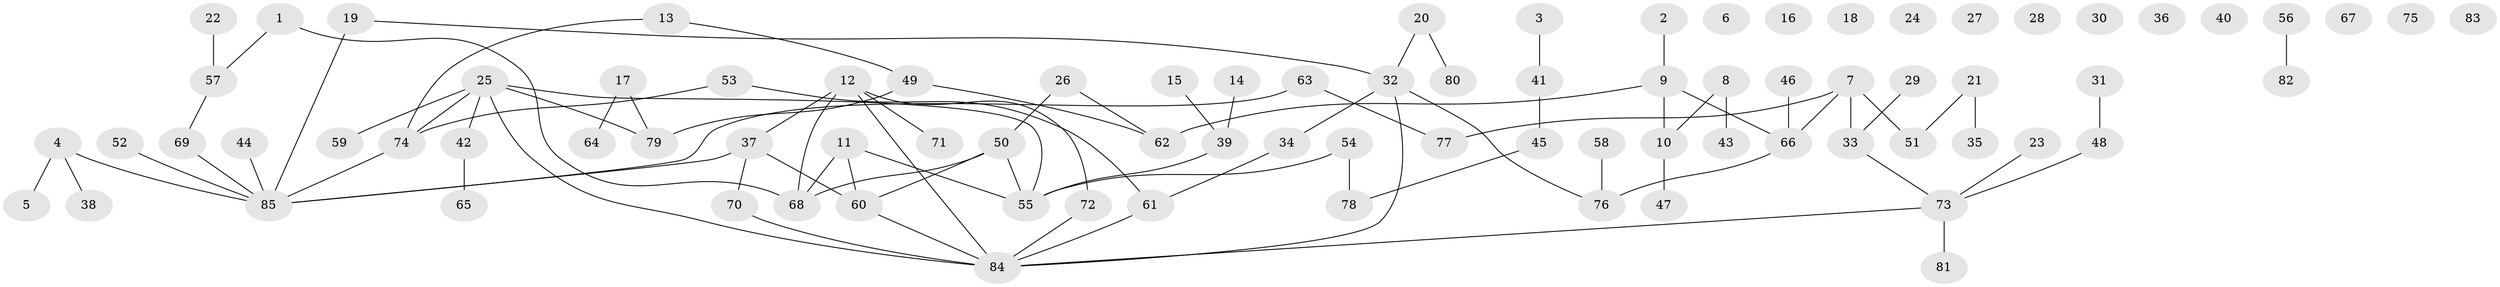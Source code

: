 // coarse degree distribution, {4: 0.10344827586206896, 1: 0.3103448275862069, 9: 0.017241379310344827, 0: 0.22413793103448276, 5: 0.06896551724137931, 2: 0.15517241379310345, 3: 0.06896551724137931, 6: 0.034482758620689655, 7: 0.017241379310344827}
// Generated by graph-tools (version 1.1) at 2025/41/03/06/25 10:41:20]
// undirected, 85 vertices, 88 edges
graph export_dot {
graph [start="1"]
  node [color=gray90,style=filled];
  1;
  2;
  3;
  4;
  5;
  6;
  7;
  8;
  9;
  10;
  11;
  12;
  13;
  14;
  15;
  16;
  17;
  18;
  19;
  20;
  21;
  22;
  23;
  24;
  25;
  26;
  27;
  28;
  29;
  30;
  31;
  32;
  33;
  34;
  35;
  36;
  37;
  38;
  39;
  40;
  41;
  42;
  43;
  44;
  45;
  46;
  47;
  48;
  49;
  50;
  51;
  52;
  53;
  54;
  55;
  56;
  57;
  58;
  59;
  60;
  61;
  62;
  63;
  64;
  65;
  66;
  67;
  68;
  69;
  70;
  71;
  72;
  73;
  74;
  75;
  76;
  77;
  78;
  79;
  80;
  81;
  82;
  83;
  84;
  85;
  1 -- 57;
  1 -- 68;
  2 -- 9;
  3 -- 41;
  4 -- 5;
  4 -- 38;
  4 -- 85;
  7 -- 33;
  7 -- 51;
  7 -- 66;
  7 -- 77;
  8 -- 10;
  8 -- 43;
  9 -- 10;
  9 -- 62;
  9 -- 66;
  10 -- 47;
  11 -- 55;
  11 -- 60;
  11 -- 68;
  12 -- 37;
  12 -- 68;
  12 -- 71;
  12 -- 72;
  12 -- 84;
  13 -- 49;
  13 -- 74;
  14 -- 39;
  15 -- 39;
  17 -- 64;
  17 -- 79;
  19 -- 32;
  19 -- 85;
  20 -- 32;
  20 -- 80;
  21 -- 35;
  21 -- 51;
  22 -- 57;
  23 -- 73;
  25 -- 42;
  25 -- 55;
  25 -- 59;
  25 -- 74;
  25 -- 79;
  25 -- 84;
  26 -- 50;
  26 -- 62;
  29 -- 33;
  31 -- 48;
  32 -- 34;
  32 -- 76;
  32 -- 84;
  33 -- 73;
  34 -- 61;
  37 -- 60;
  37 -- 70;
  37 -- 85;
  39 -- 55;
  41 -- 45;
  42 -- 65;
  44 -- 85;
  45 -- 78;
  46 -- 66;
  48 -- 73;
  49 -- 62;
  49 -- 79;
  50 -- 55;
  50 -- 60;
  50 -- 68;
  52 -- 85;
  53 -- 61;
  53 -- 74;
  54 -- 55;
  54 -- 78;
  56 -- 82;
  57 -- 69;
  58 -- 76;
  60 -- 84;
  61 -- 84;
  63 -- 77;
  63 -- 85;
  66 -- 76;
  69 -- 85;
  70 -- 84;
  72 -- 84;
  73 -- 81;
  73 -- 84;
  74 -- 85;
}
